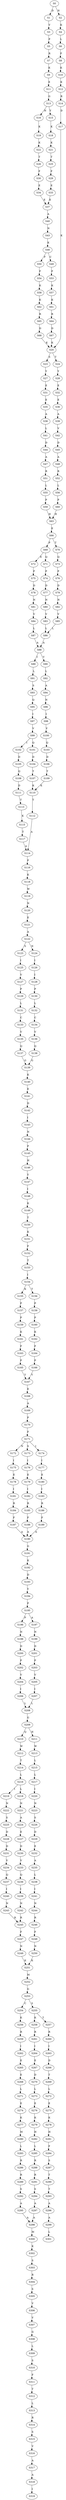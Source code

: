 strict digraph  {
	S0 -> S1 [ label = D ];
	S0 -> S2 [ label = N ];
	S1 -> S3 [ label = V ];
	S2 -> S4 [ label = K ];
	S3 -> S5 [ label = P ];
	S4 -> S6 [ label = L ];
	S5 -> S7 [ label = R ];
	S6 -> S8 [ label = F ];
	S7 -> S9 [ label = K ];
	S8 -> S10 [ label = K ];
	S9 -> S11 [ label = E ];
	S10 -> S12 [ label = K ];
	S11 -> S13 [ label = G ];
	S12 -> S14 [ label = R ];
	S13 -> S15 [ label = Y ];
	S13 -> S16 [ label = H ];
	S14 -> S17 [ label = D ];
	S15 -> S18 [ label = K ];
	S16 -> S19 [ label = K ];
	S17 -> S20 [ label = K ];
	S18 -> S21 [ label = K ];
	S19 -> S22 [ label = K ];
	S20 -> S23 [ label = S ];
	S20 -> S24 [ label = T ];
	S21 -> S25 [ label = T ];
	S22 -> S26 [ label = T ];
	S23 -> S27 [ label = Y ];
	S24 -> S28 [ label = Y ];
	S25 -> S29 [ label = F ];
	S26 -> S30 [ label = F ];
	S27 -> S31 [ label = E ];
	S28 -> S32 [ label = E ];
	S29 -> S33 [ label = E ];
	S30 -> S34 [ label = E ];
	S31 -> S35 [ label = E ];
	S32 -> S36 [ label = E ];
	S33 -> S37 [ label = E ];
	S34 -> S37 [ label = E ];
	S35 -> S38 [ label = A ];
	S36 -> S39 [ label = A ];
	S37 -> S40 [ label = A ];
	S38 -> S41 [ label = L ];
	S39 -> S42 [ label = V ];
	S40 -> S43 [ label = N ];
	S41 -> S44 [ label = D ];
	S42 -> S45 [ label = D ];
	S43 -> S46 [ label = K ];
	S44 -> S47 [ label = A ];
	S45 -> S48 [ label = A ];
	S46 -> S49 [ label = C ];
	S46 -> S50 [ label = F ];
	S47 -> S51 [ label = R ];
	S48 -> S52 [ label = R ];
	S49 -> S53 [ label = F ];
	S50 -> S54 [ label = F ];
	S51 -> S55 [ label = L ];
	S52 -> S56 [ label = L ];
	S53 -> S57 [ label = K ];
	S54 -> S58 [ label = K ];
	S55 -> S59 [ label = P ];
	S56 -> S60 [ label = P ];
	S57 -> S61 [ label = K ];
	S58 -> S62 [ label = K ];
	S59 -> S63 [ label = H ];
	S60 -> S63 [ label = H ];
	S61 -> S64 [ label = R ];
	S62 -> S65 [ label = R ];
	S63 -> S66 [ label = E ];
	S64 -> S67 [ label = D ];
	S65 -> S68 [ label = D ];
	S66 -> S69 [ label = P ];
	S66 -> S70 [ label = T ];
	S67 -> S20 [ label = K ];
	S68 -> S20 [ label = K ];
	S69 -> S71 [ label = Q ];
	S69 -> S72 [ label = E ];
	S70 -> S73 [ label = Q ];
	S71 -> S74 [ label = P ];
	S72 -> S75 [ label = P ];
	S73 -> S76 [ label = P ];
	S74 -> S77 [ label = D ];
	S75 -> S78 [ label = D ];
	S76 -> S79 [ label = D ];
	S77 -> S80 [ label = N ];
	S78 -> S81 [ label = N ];
	S79 -> S82 [ label = N ];
	S80 -> S83 [ label = V ];
	S81 -> S84 [ label = V ];
	S82 -> S85 [ label = V ];
	S83 -> S86 [ label = L ];
	S84 -> S87 [ label = L ];
	S85 -> S86 [ label = L ];
	S86 -> S88 [ label = A ];
	S87 -> S88 [ label = A ];
	S88 -> S89 [ label = I ];
	S88 -> S90 [ label = V ];
	S89 -> S91 [ label = L ];
	S90 -> S92 [ label = L ];
	S91 -> S93 [ label = S ];
	S92 -> S94 [ label = A ];
	S93 -> S95 [ label = Q ];
	S94 -> S96 [ label = N ];
	S95 -> S97 [ label = I ];
	S96 -> S98 [ label = I ];
	S97 -> S99 [ label = V ];
	S98 -> S100 [ label = V ];
	S99 -> S101 [ label = Q ];
	S99 -> S102 [ label = I ];
	S100 -> S103 [ label = Q ];
	S101 -> S104 [ label = D ];
	S102 -> S105 [ label = D ];
	S103 -> S106 [ label = D ];
	S104 -> S107 [ label = T ];
	S105 -> S108 [ label = Q ];
	S106 -> S109 [ label = T ];
	S107 -> S110 [ label = K ];
	S108 -> S111 [ label = D ];
	S109 -> S110 [ label = K ];
	S110 -> S112 [ label = T ];
	S111 -> S113 [ label = T ];
	S112 -> S114 [ label = A ];
	S113 -> S115 [ label = K ];
	S114 -> S116 [ label = P ];
	S115 -> S117 [ label = T ];
	S116 -> S118 [ label = K ];
	S117 -> S114 [ label = A ];
	S118 -> S119 [ label = W ];
	S119 -> S120 [ label = N ];
	S120 -> S121 [ label = E ];
	S121 -> S122 [ label = A ];
	S122 -> S123 [ label = S ];
	S122 -> S124 [ label = N ];
	S123 -> S125 [ label = I ];
	S124 -> S126 [ label = I ];
	S125 -> S127 [ label = V ];
	S126 -> S128 [ label = I ];
	S127 -> S129 [ label = P ];
	S128 -> S130 [ label = P ];
	S129 -> S131 [ label = L ];
	S130 -> S132 [ label = L ];
	S131 -> S133 [ label = C ];
	S132 -> S134 [ label = C ];
	S133 -> S135 [ label = V ];
	S134 -> S136 [ label = V ];
	S135 -> S137 [ label = Q ];
	S136 -> S138 [ label = Q ];
	S137 -> S139 [ label = G ];
	S138 -> S139 [ label = G ];
	S139 -> S140 [ label = K ];
	S140 -> S141 [ label = E ];
	S141 -> S142 [ label = D ];
	S142 -> S143 [ label = I ];
	S143 -> S144 [ label = N ];
	S144 -> S145 [ label = P ];
	S145 -> S146 [ label = H ];
	S146 -> S147 [ label = Y ];
	S147 -> S148 [ label = I ];
	S148 -> S149 [ label = K ];
	S149 -> S150 [ label = T ];
	S150 -> S151 [ label = K ];
	S151 -> S152 [ label = F ];
	S152 -> S153 [ label = T ];
	S153 -> S154 [ label = I ];
	S154 -> S155 [ label = K ];
	S154 -> S156 [ label = T ];
	S155 -> S157 [ label = P ];
	S156 -> S158 [ label = P ];
	S157 -> S159 [ label = P ];
	S158 -> S160 [ label = P ];
	S159 -> S161 [ label = K ];
	S160 -> S162 [ label = K ];
	S161 -> S163 [ label = F ];
	S162 -> S164 [ label = F ];
	S163 -> S165 [ label = P ];
	S164 -> S166 [ label = P ];
	S165 -> S167 [ label = Y ];
	S166 -> S167 [ label = Y ];
	S167 -> S168 [ label = E ];
	S168 -> S169 [ label = A ];
	S169 -> S170 [ label = P ];
	S170 -> S171 [ label = F ];
	S171 -> S172 [ label = N ];
	S171 -> S173 [ label = S ];
	S171 -> S174 [ label = I ];
	S172 -> S175 [ label = I ];
	S173 -> S176 [ label = I ];
	S174 -> S177 [ label = I ];
	S175 -> S178 [ label = E ];
	S176 -> S179 [ label = E ];
	S177 -> S180 [ label = E ];
	S178 -> S181 [ label = I ];
	S179 -> S182 [ label = I ];
	S180 -> S183 [ label = I ];
	S181 -> S184 [ label = R ];
	S182 -> S185 [ label = R ];
	S183 -> S186 [ label = R ];
	S184 -> S187 [ label = F ];
	S185 -> S188 [ label = F ];
	S186 -> S189 [ label = F ];
	S187 -> S190 [ label = A ];
	S188 -> S190 [ label = A ];
	S189 -> S190 [ label = A ];
	S190 -> S191 [ label = G ];
	S191 -> S192 [ label = K ];
	S192 -> S193 [ label = D ];
	S193 -> S194 [ label = Y ];
	S194 -> S195 [ label = P ];
	S195 -> S196 [ label = P ];
	S195 -> S197 [ label = A ];
	S196 -> S198 [ label = N ];
	S197 -> S199 [ label = N ];
	S198 -> S200 [ label = D ];
	S199 -> S201 [ label = D ];
	S200 -> S202 [ label = P ];
	S201 -> S203 [ label = P ];
	S202 -> S204 [ label = V ];
	S203 -> S205 [ label = V ];
	S204 -> S206 [ label = I ];
	S205 -> S207 [ label = I ];
	S206 -> S208 [ label = L ];
	S207 -> S208 [ label = L ];
	S208 -> S209 [ label = G ];
	S209 -> S210 [ label = Q ];
	S209 -> S211 [ label = H ];
	S210 -> S212 [ label = W ];
	S211 -> S213 [ label = W ];
	S212 -> S214 [ label = T ];
	S213 -> S215 [ label = L ];
	S214 -> S216 [ label = L ];
	S215 -> S217 [ label = L ];
	S216 -> S218 [ label = L ];
	S216 -> S219 [ label = I ];
	S217 -> S220 [ label = I ];
	S218 -> S221 [ label = N ];
	S219 -> S222 [ label = N ];
	S220 -> S223 [ label = N ];
	S221 -> S224 [ label = A ];
	S222 -> S225 [ label = S ];
	S223 -> S226 [ label = S ];
	S224 -> S227 [ label = E ];
	S225 -> S228 [ label = D ];
	S226 -> S229 [ label = D ];
	S227 -> S230 [ label = D ];
	S228 -> S231 [ label = D ];
	S229 -> S232 [ label = E ];
	S230 -> S233 [ label = V ];
	S231 -> S234 [ label = V ];
	S232 -> S235 [ label = A ];
	S233 -> S236 [ label = Q ];
	S234 -> S237 [ label = Q ];
	S235 -> S238 [ label = L ];
	S236 -> S239 [ label = I ];
	S237 -> S240 [ label = I ];
	S238 -> S241 [ label = I ];
	S239 -> S242 [ label = N ];
	S240 -> S243 [ label = N ];
	S241 -> S244 [ label = N ];
	S242 -> S245 [ label = R ];
	S243 -> S245 [ label = R ];
	S244 -> S246 [ label = R ];
	S245 -> S247 [ label = F ];
	S246 -> S248 [ label = F ];
	S247 -> S249 [ label = N ];
	S248 -> S250 [ label = N ];
	S249 -> S251 [ label = K ];
	S250 -> S251 [ label = K ];
	S251 -> S252 [ label = M ];
	S252 -> S253 [ label = G ];
	S253 -> S254 [ label = C ];
	S253 -> S255 [ label = S ];
	S254 -> S256 [ label = K ];
	S255 -> S257 [ label = T ];
	S255 -> S258 [ label = K ];
	S256 -> S259 [ label = R ];
	S257 -> S260 [ label = R ];
	S258 -> S261 [ label = R ];
	S259 -> S262 [ label = I ];
	S260 -> S263 [ label = I ];
	S261 -> S264 [ label = I ];
	S262 -> S265 [ label = E ];
	S263 -> S266 [ label = D ];
	S264 -> S267 [ label = E ];
	S265 -> S268 [ label = E ];
	S266 -> S269 [ label = T ];
	S267 -> S270 [ label = D ];
	S268 -> S271 [ label = L ];
	S269 -> S272 [ label = L ];
	S270 -> S273 [ label = L ];
	S271 -> S274 [ label = E ];
	S272 -> S275 [ label = E ];
	S273 -> S276 [ label = E ];
	S274 -> S277 [ label = K ];
	S275 -> S278 [ label = K ];
	S276 -> S279 [ label = K ];
	S277 -> S280 [ label = M ];
	S278 -> S281 [ label = H ];
	S279 -> S282 [ label = H ];
	S280 -> S283 [ label = L ];
	S281 -> S284 [ label = F ];
	S282 -> S285 [ label = L ];
	S283 -> S286 [ label = R ];
	S284 -> S287 [ label = S ];
	S285 -> S288 [ label = R ];
	S286 -> S289 [ label = R ];
	S287 -> S290 [ label = T ];
	S288 -> S291 [ label = R ];
	S289 -> S292 [ label = S ];
	S290 -> S293 [ label = T ];
	S291 -> S294 [ label = S ];
	S292 -> S295 [ label = A ];
	S293 -> S296 [ label = A ];
	S294 -> S297 [ label = A ];
	S295 -> S298 [ label = A ];
	S296 -> S299 [ label = A ];
	S297 -> S298 [ label = A ];
	S298 -> S300 [ label = M ];
	S299 -> S301 [ label = L ];
	S300 -> S302 [ label = K ];
	S302 -> S303 [ label = S ];
	S303 -> S304 [ label = R ];
	S304 -> S305 [ label = S ];
	S305 -> S306 [ label = V ];
	S306 -> S307 [ label = V ];
	S307 -> S308 [ label = G ];
	S308 -> S309 [ label = L ];
	S309 -> S310 [ label = S ];
	S310 -> S311 [ label = F ];
	S311 -> S312 [ label = T ];
	S312 -> S313 [ label = L ];
	S313 -> S314 [ label = R ];
	S314 -> S315 [ label = S ];
	S315 -> S316 [ label = V ];
	S316 -> S317 [ label = A ];
	S317 -> S318 [ label = A ];
	S318 -> S319 [ label = I ];
}
